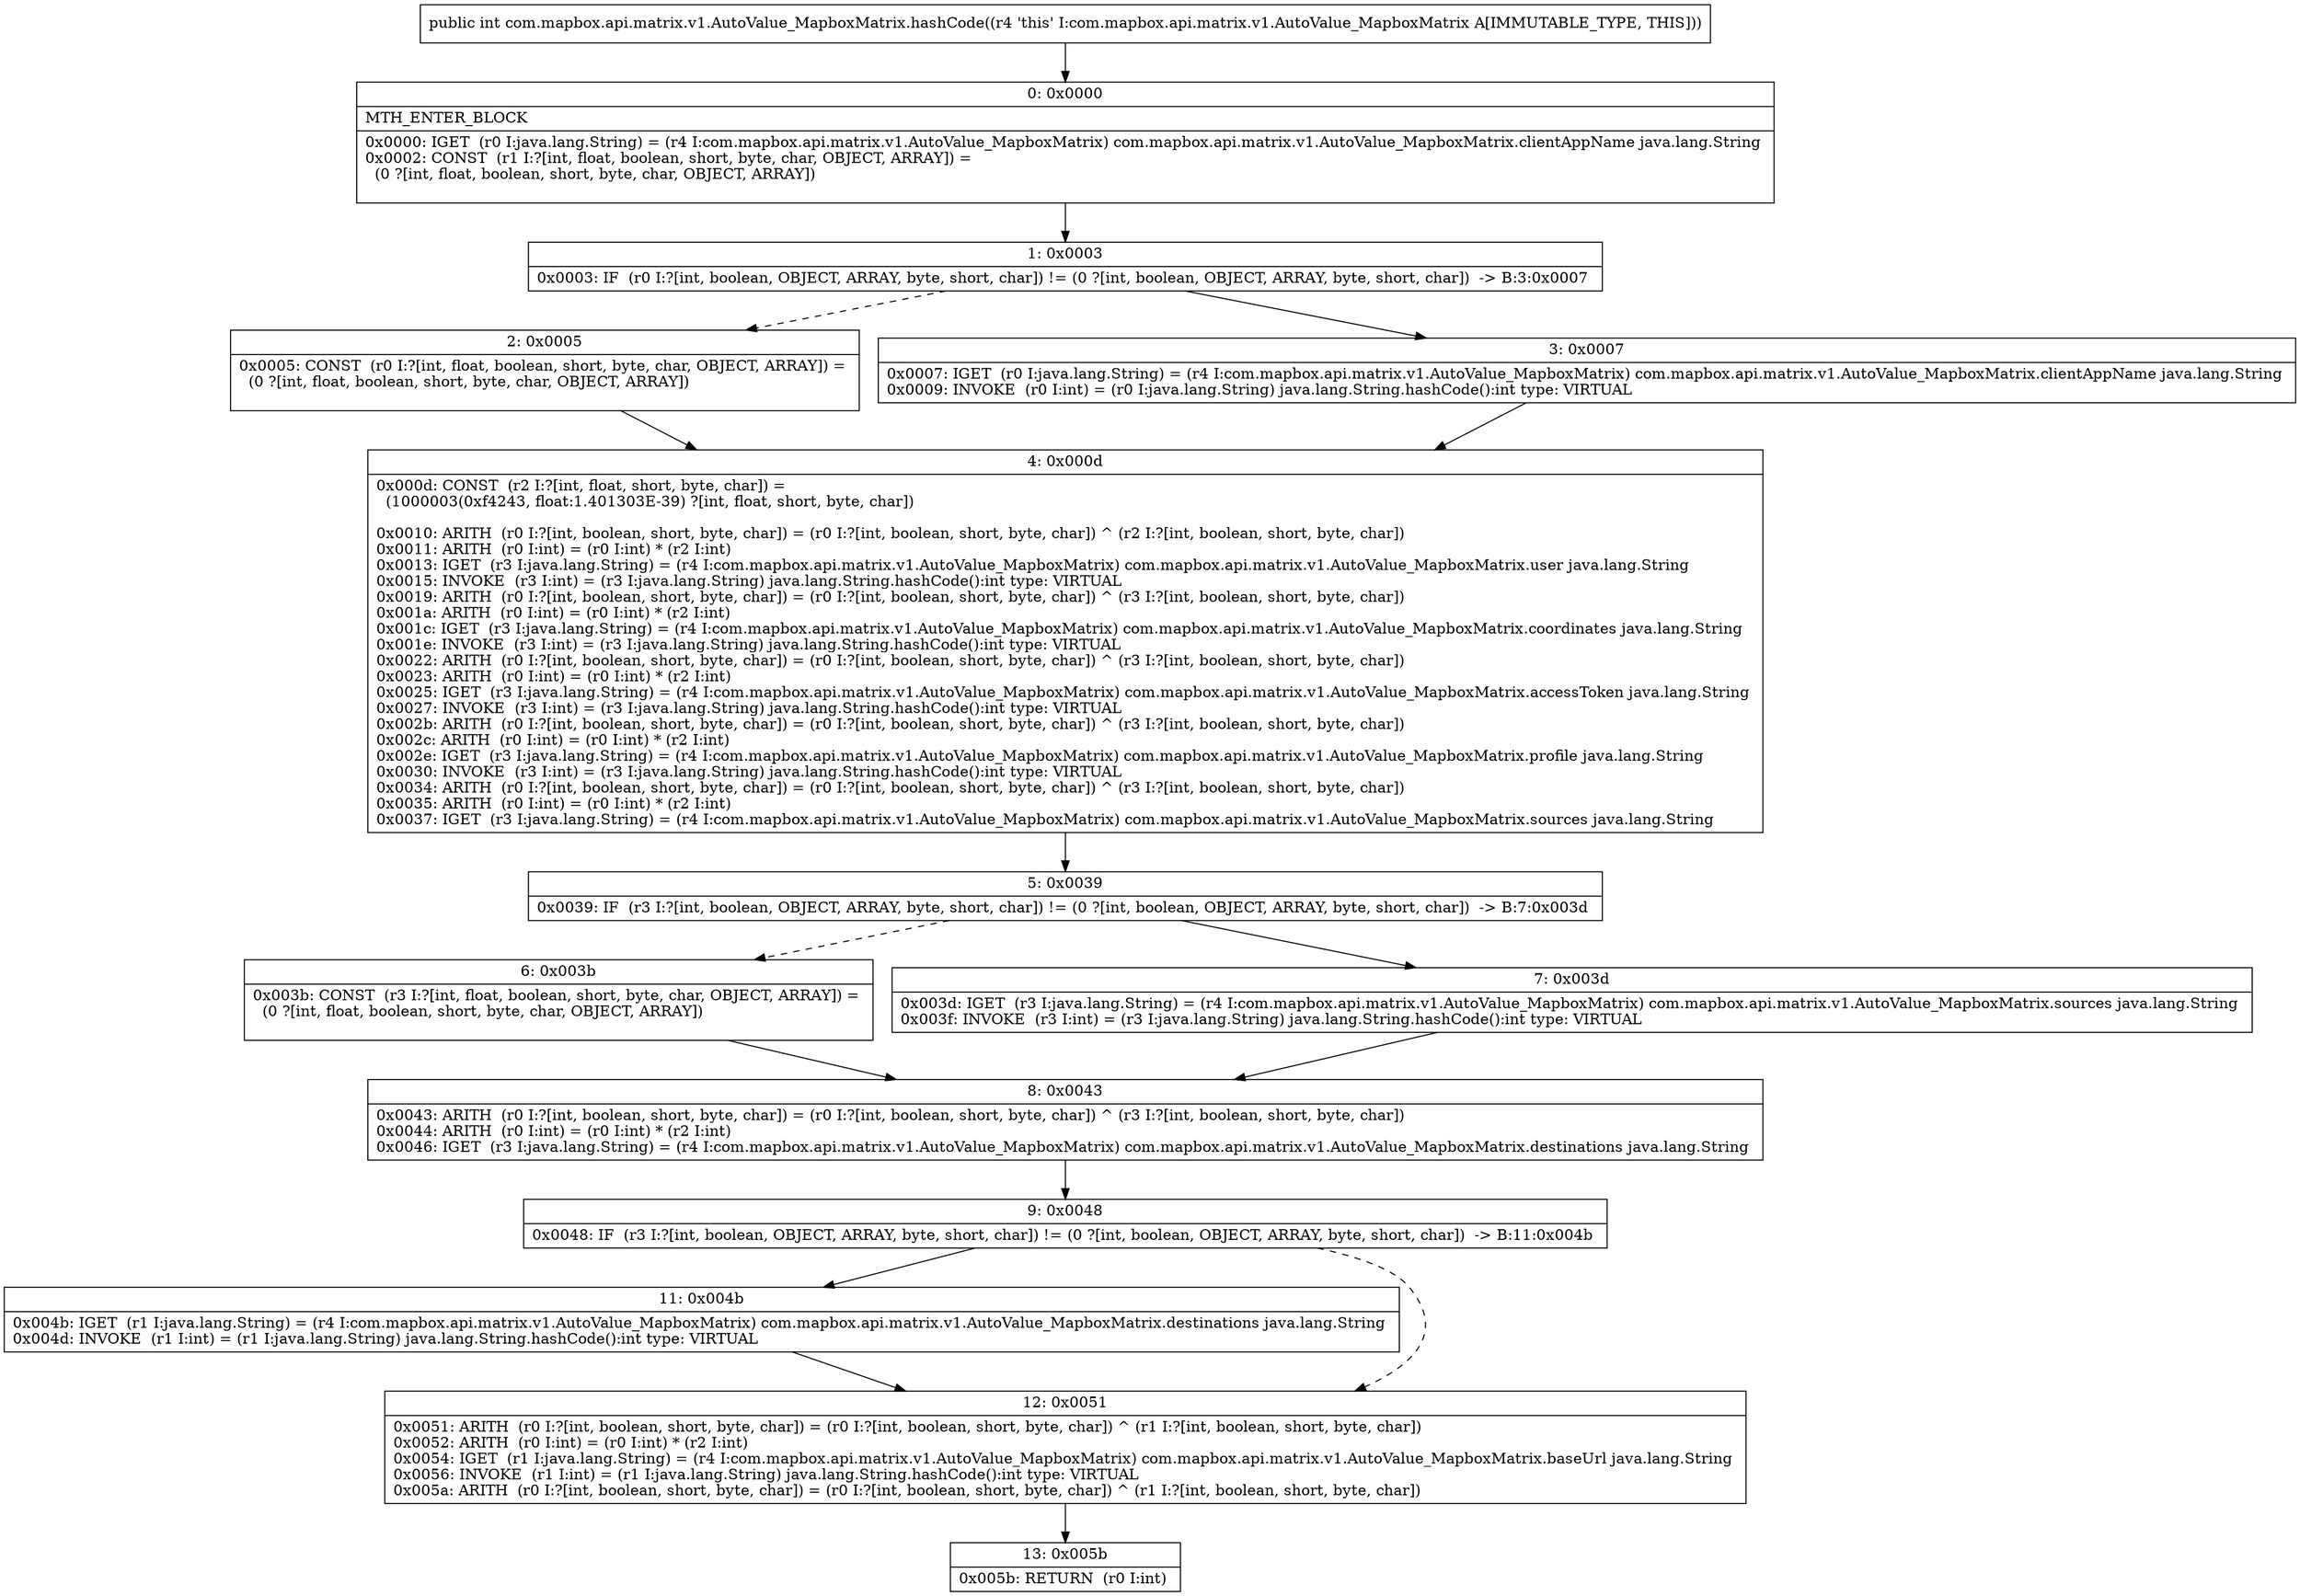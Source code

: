 digraph "CFG forcom.mapbox.api.matrix.v1.AutoValue_MapboxMatrix.hashCode()I" {
Node_0 [shape=record,label="{0\:\ 0x0000|MTH_ENTER_BLOCK\l|0x0000: IGET  (r0 I:java.lang.String) = (r4 I:com.mapbox.api.matrix.v1.AutoValue_MapboxMatrix) com.mapbox.api.matrix.v1.AutoValue_MapboxMatrix.clientAppName java.lang.String \l0x0002: CONST  (r1 I:?[int, float, boolean, short, byte, char, OBJECT, ARRAY]) = \l  (0 ?[int, float, boolean, short, byte, char, OBJECT, ARRAY])\l \l}"];
Node_1 [shape=record,label="{1\:\ 0x0003|0x0003: IF  (r0 I:?[int, boolean, OBJECT, ARRAY, byte, short, char]) != (0 ?[int, boolean, OBJECT, ARRAY, byte, short, char])  \-\> B:3:0x0007 \l}"];
Node_2 [shape=record,label="{2\:\ 0x0005|0x0005: CONST  (r0 I:?[int, float, boolean, short, byte, char, OBJECT, ARRAY]) = \l  (0 ?[int, float, boolean, short, byte, char, OBJECT, ARRAY])\l \l}"];
Node_3 [shape=record,label="{3\:\ 0x0007|0x0007: IGET  (r0 I:java.lang.String) = (r4 I:com.mapbox.api.matrix.v1.AutoValue_MapboxMatrix) com.mapbox.api.matrix.v1.AutoValue_MapboxMatrix.clientAppName java.lang.String \l0x0009: INVOKE  (r0 I:int) = (r0 I:java.lang.String) java.lang.String.hashCode():int type: VIRTUAL \l}"];
Node_4 [shape=record,label="{4\:\ 0x000d|0x000d: CONST  (r2 I:?[int, float, short, byte, char]) = \l  (1000003(0xf4243, float:1.401303E\-39) ?[int, float, short, byte, char])\l \l0x0010: ARITH  (r0 I:?[int, boolean, short, byte, char]) = (r0 I:?[int, boolean, short, byte, char]) ^ (r2 I:?[int, boolean, short, byte, char]) \l0x0011: ARITH  (r0 I:int) = (r0 I:int) * (r2 I:int) \l0x0013: IGET  (r3 I:java.lang.String) = (r4 I:com.mapbox.api.matrix.v1.AutoValue_MapboxMatrix) com.mapbox.api.matrix.v1.AutoValue_MapboxMatrix.user java.lang.String \l0x0015: INVOKE  (r3 I:int) = (r3 I:java.lang.String) java.lang.String.hashCode():int type: VIRTUAL \l0x0019: ARITH  (r0 I:?[int, boolean, short, byte, char]) = (r0 I:?[int, boolean, short, byte, char]) ^ (r3 I:?[int, boolean, short, byte, char]) \l0x001a: ARITH  (r0 I:int) = (r0 I:int) * (r2 I:int) \l0x001c: IGET  (r3 I:java.lang.String) = (r4 I:com.mapbox.api.matrix.v1.AutoValue_MapboxMatrix) com.mapbox.api.matrix.v1.AutoValue_MapboxMatrix.coordinates java.lang.String \l0x001e: INVOKE  (r3 I:int) = (r3 I:java.lang.String) java.lang.String.hashCode():int type: VIRTUAL \l0x0022: ARITH  (r0 I:?[int, boolean, short, byte, char]) = (r0 I:?[int, boolean, short, byte, char]) ^ (r3 I:?[int, boolean, short, byte, char]) \l0x0023: ARITH  (r0 I:int) = (r0 I:int) * (r2 I:int) \l0x0025: IGET  (r3 I:java.lang.String) = (r4 I:com.mapbox.api.matrix.v1.AutoValue_MapboxMatrix) com.mapbox.api.matrix.v1.AutoValue_MapboxMatrix.accessToken java.lang.String \l0x0027: INVOKE  (r3 I:int) = (r3 I:java.lang.String) java.lang.String.hashCode():int type: VIRTUAL \l0x002b: ARITH  (r0 I:?[int, boolean, short, byte, char]) = (r0 I:?[int, boolean, short, byte, char]) ^ (r3 I:?[int, boolean, short, byte, char]) \l0x002c: ARITH  (r0 I:int) = (r0 I:int) * (r2 I:int) \l0x002e: IGET  (r3 I:java.lang.String) = (r4 I:com.mapbox.api.matrix.v1.AutoValue_MapboxMatrix) com.mapbox.api.matrix.v1.AutoValue_MapboxMatrix.profile java.lang.String \l0x0030: INVOKE  (r3 I:int) = (r3 I:java.lang.String) java.lang.String.hashCode():int type: VIRTUAL \l0x0034: ARITH  (r0 I:?[int, boolean, short, byte, char]) = (r0 I:?[int, boolean, short, byte, char]) ^ (r3 I:?[int, boolean, short, byte, char]) \l0x0035: ARITH  (r0 I:int) = (r0 I:int) * (r2 I:int) \l0x0037: IGET  (r3 I:java.lang.String) = (r4 I:com.mapbox.api.matrix.v1.AutoValue_MapboxMatrix) com.mapbox.api.matrix.v1.AutoValue_MapboxMatrix.sources java.lang.String \l}"];
Node_5 [shape=record,label="{5\:\ 0x0039|0x0039: IF  (r3 I:?[int, boolean, OBJECT, ARRAY, byte, short, char]) != (0 ?[int, boolean, OBJECT, ARRAY, byte, short, char])  \-\> B:7:0x003d \l}"];
Node_6 [shape=record,label="{6\:\ 0x003b|0x003b: CONST  (r3 I:?[int, float, boolean, short, byte, char, OBJECT, ARRAY]) = \l  (0 ?[int, float, boolean, short, byte, char, OBJECT, ARRAY])\l \l}"];
Node_7 [shape=record,label="{7\:\ 0x003d|0x003d: IGET  (r3 I:java.lang.String) = (r4 I:com.mapbox.api.matrix.v1.AutoValue_MapboxMatrix) com.mapbox.api.matrix.v1.AutoValue_MapboxMatrix.sources java.lang.String \l0x003f: INVOKE  (r3 I:int) = (r3 I:java.lang.String) java.lang.String.hashCode():int type: VIRTUAL \l}"];
Node_8 [shape=record,label="{8\:\ 0x0043|0x0043: ARITH  (r0 I:?[int, boolean, short, byte, char]) = (r0 I:?[int, boolean, short, byte, char]) ^ (r3 I:?[int, boolean, short, byte, char]) \l0x0044: ARITH  (r0 I:int) = (r0 I:int) * (r2 I:int) \l0x0046: IGET  (r3 I:java.lang.String) = (r4 I:com.mapbox.api.matrix.v1.AutoValue_MapboxMatrix) com.mapbox.api.matrix.v1.AutoValue_MapboxMatrix.destinations java.lang.String \l}"];
Node_9 [shape=record,label="{9\:\ 0x0048|0x0048: IF  (r3 I:?[int, boolean, OBJECT, ARRAY, byte, short, char]) != (0 ?[int, boolean, OBJECT, ARRAY, byte, short, char])  \-\> B:11:0x004b \l}"];
Node_11 [shape=record,label="{11\:\ 0x004b|0x004b: IGET  (r1 I:java.lang.String) = (r4 I:com.mapbox.api.matrix.v1.AutoValue_MapboxMatrix) com.mapbox.api.matrix.v1.AutoValue_MapboxMatrix.destinations java.lang.String \l0x004d: INVOKE  (r1 I:int) = (r1 I:java.lang.String) java.lang.String.hashCode():int type: VIRTUAL \l}"];
Node_12 [shape=record,label="{12\:\ 0x0051|0x0051: ARITH  (r0 I:?[int, boolean, short, byte, char]) = (r0 I:?[int, boolean, short, byte, char]) ^ (r1 I:?[int, boolean, short, byte, char]) \l0x0052: ARITH  (r0 I:int) = (r0 I:int) * (r2 I:int) \l0x0054: IGET  (r1 I:java.lang.String) = (r4 I:com.mapbox.api.matrix.v1.AutoValue_MapboxMatrix) com.mapbox.api.matrix.v1.AutoValue_MapboxMatrix.baseUrl java.lang.String \l0x0056: INVOKE  (r1 I:int) = (r1 I:java.lang.String) java.lang.String.hashCode():int type: VIRTUAL \l0x005a: ARITH  (r0 I:?[int, boolean, short, byte, char]) = (r0 I:?[int, boolean, short, byte, char]) ^ (r1 I:?[int, boolean, short, byte, char]) \l}"];
Node_13 [shape=record,label="{13\:\ 0x005b|0x005b: RETURN  (r0 I:int) \l}"];
MethodNode[shape=record,label="{public int com.mapbox.api.matrix.v1.AutoValue_MapboxMatrix.hashCode((r4 'this' I:com.mapbox.api.matrix.v1.AutoValue_MapboxMatrix A[IMMUTABLE_TYPE, THIS])) }"];
MethodNode -> Node_0;
Node_0 -> Node_1;
Node_1 -> Node_2[style=dashed];
Node_1 -> Node_3;
Node_2 -> Node_4;
Node_3 -> Node_4;
Node_4 -> Node_5;
Node_5 -> Node_6[style=dashed];
Node_5 -> Node_7;
Node_6 -> Node_8;
Node_7 -> Node_8;
Node_8 -> Node_9;
Node_9 -> Node_11;
Node_9 -> Node_12[style=dashed];
Node_11 -> Node_12;
Node_12 -> Node_13;
}

